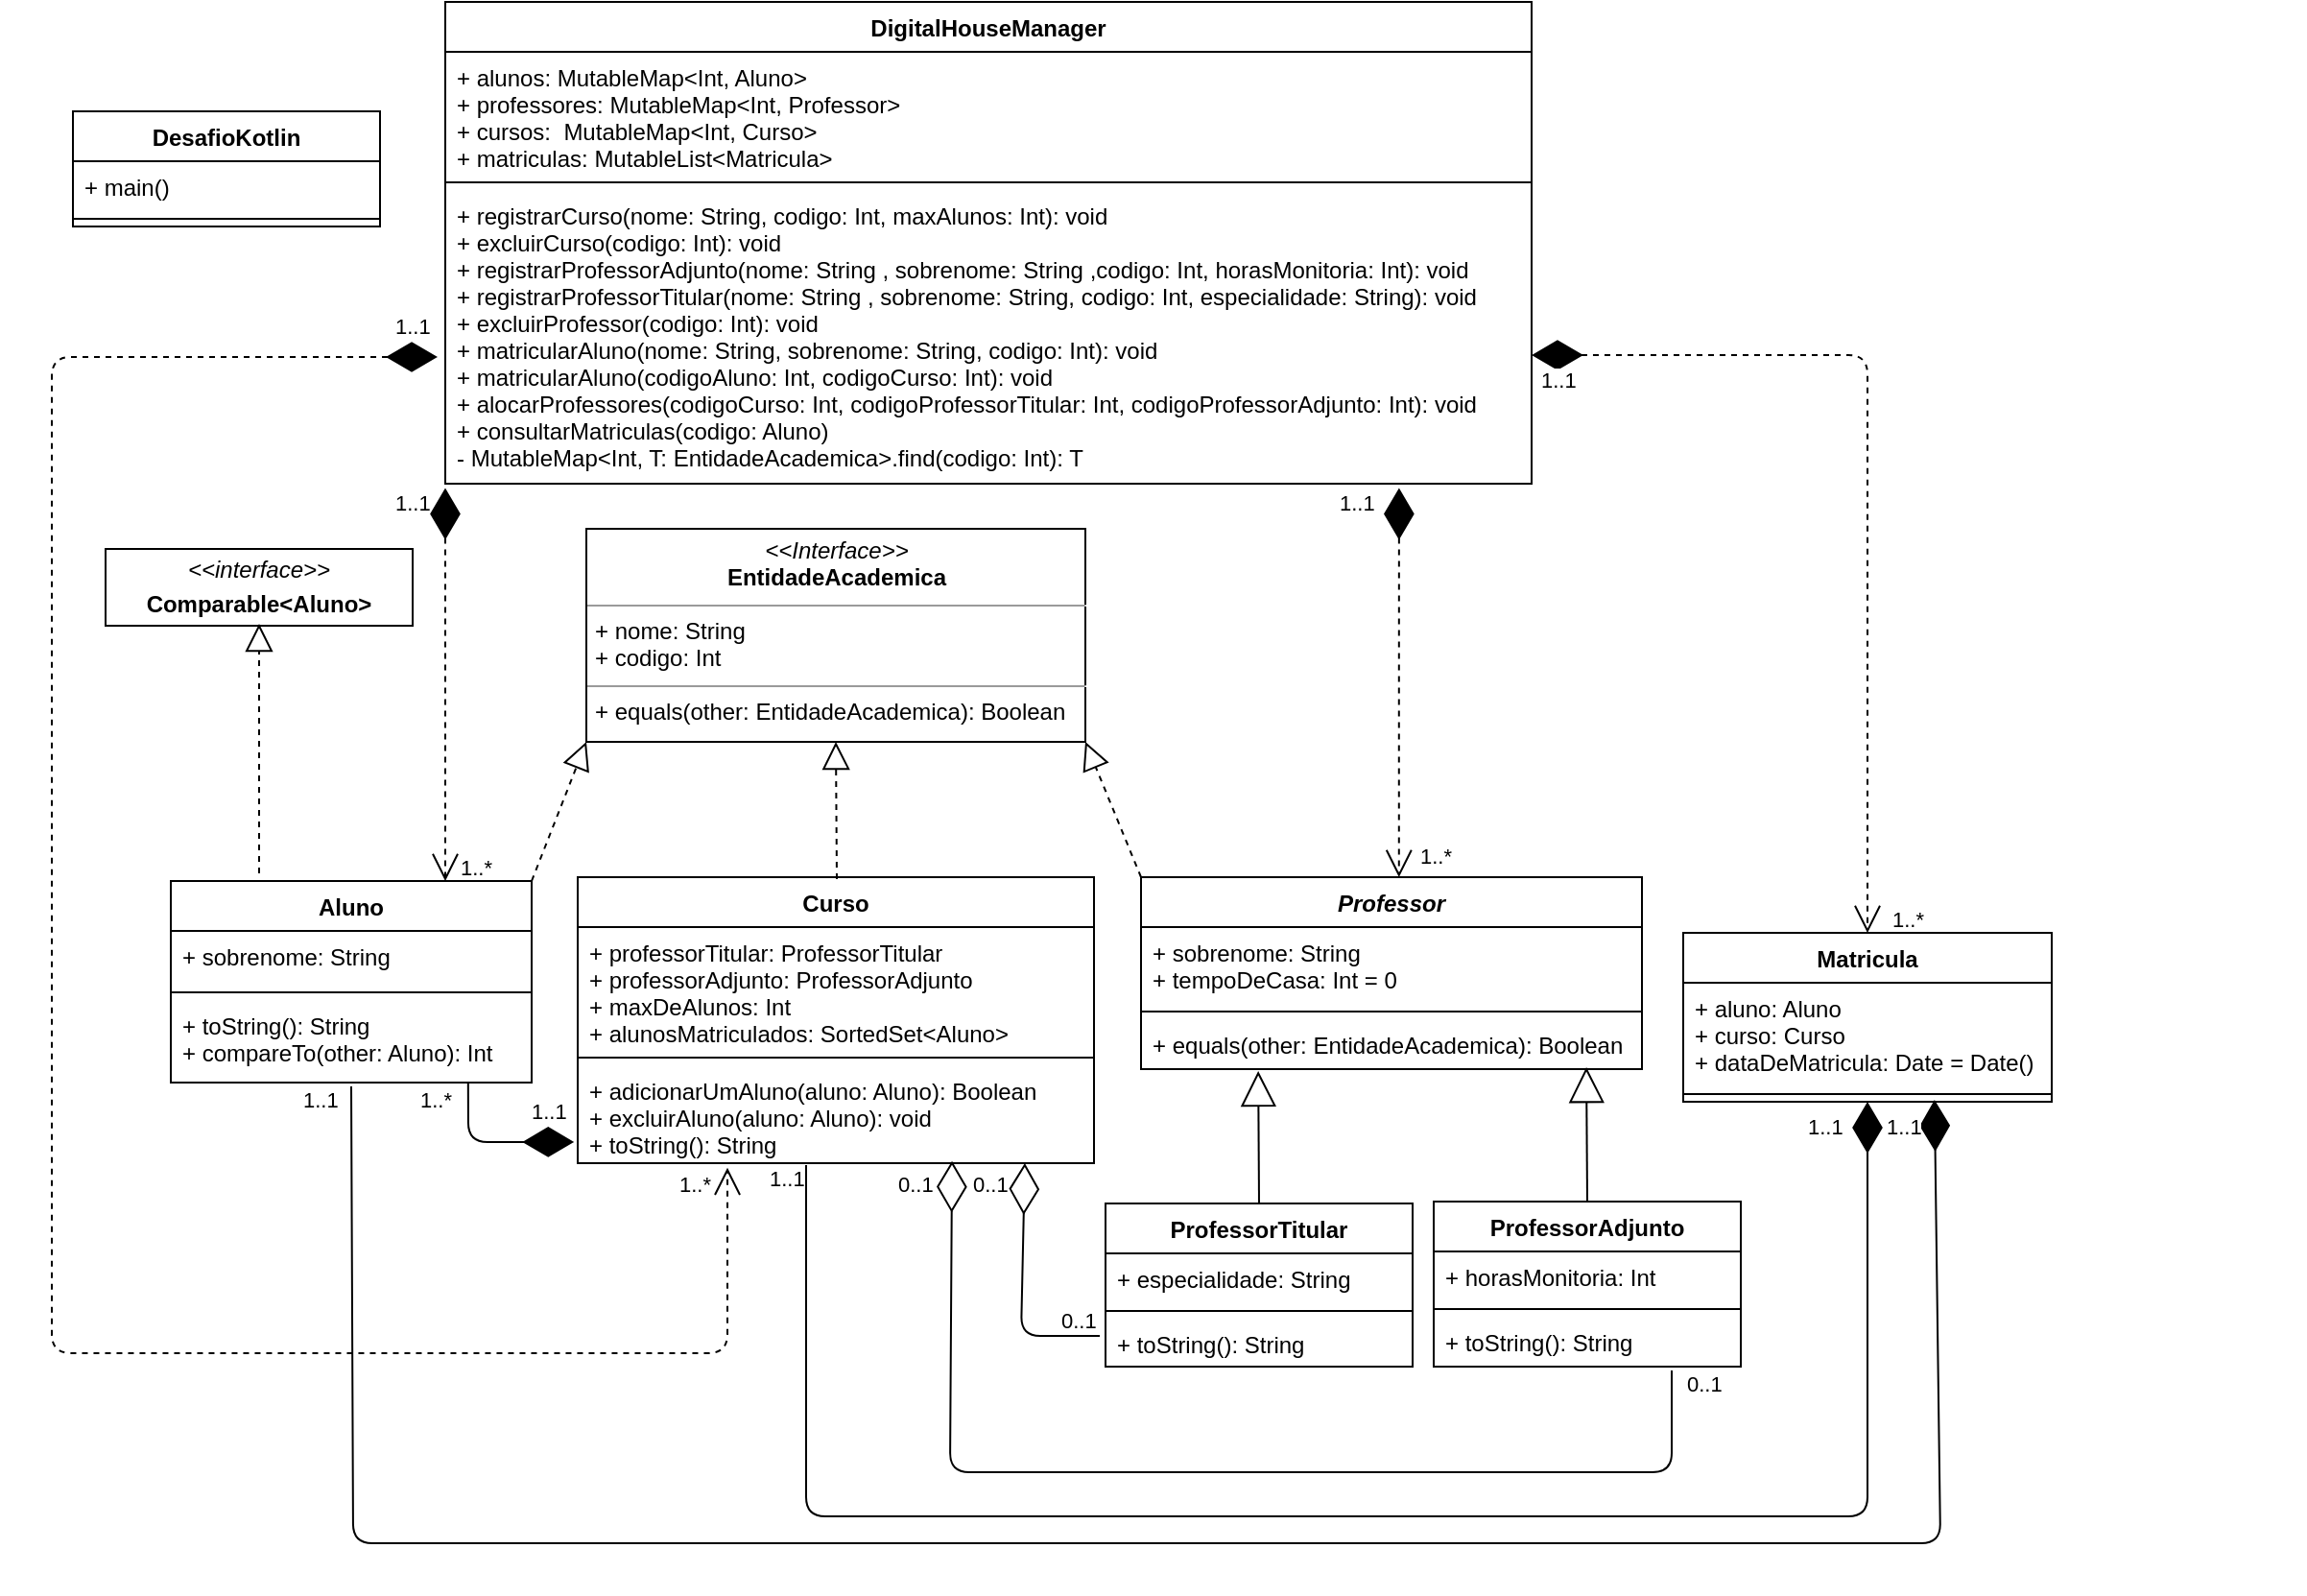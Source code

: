 <mxfile version="13.7.6" type="device"><diagram id="TA4Ik-fwtOm71JZat1J_" name="Page-1"><mxGraphModel dx="1935" dy="1570" grid="0" gridSize="10" guides="1" tooltips="1" connect="1" arrows="1" fold="1" page="1" pageScale="1" pageWidth="827" pageHeight="1169" background="none" math="0" shadow="0"><root><mxCell id="0"/><mxCell id="1" parent="0"/><mxCell id="4JqgGek6J7axMRsAiJ0R-25" value="DigitalHouseManager" style="swimlane;fontStyle=1;align=center;verticalAlign=top;childLayout=stackLayout;horizontal=1;startSize=26;horizontalStack=0;resizeParent=1;resizeParentMax=0;resizeLast=0;collapsible=1;marginBottom=0;" parent="1" vertex="1"><mxGeometry x="51" y="-126" width="566" height="251" as="geometry"/></mxCell><mxCell id="4JqgGek6J7axMRsAiJ0R-26" value="+ alunos: MutableMap&lt;Int, Aluno&gt;&#10;+ professores: MutableMap&lt;Int, Professor&gt;&#10;+ cursos:  MutableMap&lt;Int, Curso&gt;&#10;+ matriculas: MutableList&lt;Matricula&gt;&#10;" style="text;strokeColor=none;fillColor=none;align=left;verticalAlign=top;spacingLeft=4;spacingRight=4;overflow=hidden;rotatable=0;points=[[0,0.5],[1,0.5]];portConstraint=eastwest;" parent="4JqgGek6J7axMRsAiJ0R-25" vertex="1"><mxGeometry y="26" width="566" height="64" as="geometry"/></mxCell><mxCell id="4JqgGek6J7axMRsAiJ0R-27" value="" style="line;strokeWidth=1;fillColor=none;align=left;verticalAlign=middle;spacingTop=-1;spacingLeft=3;spacingRight=3;rotatable=0;labelPosition=right;points=[];portConstraint=eastwest;" parent="4JqgGek6J7axMRsAiJ0R-25" vertex="1"><mxGeometry y="90" width="566" height="8" as="geometry"/></mxCell><mxCell id="4JqgGek6J7axMRsAiJ0R-28" value="+ registrarCurso(nome: String, codigo: Int, maxAlunos: Int): void&#10;+ excluirCurso(codigo: Int): void&#10;+ registrarProfessorAdjunto(nome: String , sobrenome: String ,codigo: Int, horasMonitoria: Int): void&#10;+ registrarProfessorTitular(nome: String , sobrenome: String, codigo: Int, especialidade: String): void&#10;+ excluirProfessor(codigo: Int): void&#10;+ matricularAluno(nome: String, sobrenome: String, codigo: Int): void&#10;+ matricularAluno(codigoAluno: Int, codigoCurso: Int): void&#10;+ alocarProfessores(codigoCurso: Int, codigoProfessorTitular: Int, codigoProfessorAdjunto: Int): void&#10;+ consultarMatriculas(codigo: Aluno)&#10;- MutableMap&lt;Int, T: EntidadeAcademica&gt;.find(codigo: Int): T&#10;&#10;" style="text;strokeColor=none;fillColor=none;align=left;verticalAlign=top;spacingLeft=4;spacingRight=4;overflow=hidden;rotatable=0;points=[[0,0.5],[1,0.5]];portConstraint=eastwest;" parent="4JqgGek6J7axMRsAiJ0R-25" vertex="1"><mxGeometry y="98" width="566" height="153" as="geometry"/></mxCell><mxCell id="4JqgGek6J7axMRsAiJ0R-5" value="Curso" style="swimlane;fontStyle=1;align=center;verticalAlign=top;childLayout=stackLayout;horizontal=1;startSize=26;horizontalStack=0;resizeParent=1;resizeParentMax=0;resizeLast=0;collapsible=1;marginBottom=0;" parent="1" vertex="1"><mxGeometry x="120" y="330" width="269" height="149" as="geometry"/></mxCell><mxCell id="4JqgGek6J7axMRsAiJ0R-6" value="+ professorTitular: ProfessorTitular&#10;+ professorAdjunto: ProfessorAdjunto&#10;+ maxDeAlunos: Int&#10;+ alunosMatriculados: SortedSet&lt;Aluno&gt;" style="text;strokeColor=none;fillColor=none;align=left;verticalAlign=top;spacingLeft=4;spacingRight=4;overflow=hidden;rotatable=0;points=[[0,0.5],[1,0.5]];portConstraint=eastwest;" parent="4JqgGek6J7axMRsAiJ0R-5" vertex="1"><mxGeometry y="26" width="269" height="64" as="geometry"/></mxCell><mxCell id="4JqgGek6J7axMRsAiJ0R-7" value="" style="line;strokeWidth=1;fillColor=none;align=left;verticalAlign=middle;spacingTop=-1;spacingLeft=3;spacingRight=3;rotatable=0;labelPosition=right;points=[];portConstraint=eastwest;" parent="4JqgGek6J7axMRsAiJ0R-5" vertex="1"><mxGeometry y="90" width="269" height="8" as="geometry"/></mxCell><mxCell id="4JqgGek6J7axMRsAiJ0R-8" value="+ adicionarUmAluno(aluno: Aluno): Boolean&#10;+ excluirAluno(aluno: Aluno): void&#10;+ toString(): String" style="text;strokeColor=none;fillColor=none;align=left;verticalAlign=top;spacingLeft=4;spacingRight=4;overflow=hidden;rotatable=0;points=[[0,0.5],[1,0.5]];portConstraint=eastwest;" parent="4JqgGek6J7axMRsAiJ0R-5" vertex="1"><mxGeometry y="98" width="269" height="51" as="geometry"/></mxCell><mxCell id="4JqgGek6J7axMRsAiJ0R-33" value="" style="endArrow=block;endSize=16;endFill=0;html=1;exitX=0.5;exitY=0;exitDx=0;exitDy=0;entryX=0.234;entryY=1.038;entryDx=0;entryDy=0;entryPerimeter=0;" parent="1" source="U7Tj_zJmb85nvKaWJPrt-1" target="4JqgGek6J7axMRsAiJ0R-12" edge="1"><mxGeometry x="-0.358" y="73" width="160" relative="1" as="geometry"><mxPoint x="465" y="500" as="sourcePoint"/><mxPoint x="467" y="432" as="targetPoint"/><mxPoint as="offset"/></mxGeometry></mxCell><mxCell id="4JqgGek6J7axMRsAiJ0R-34" value="" style="endArrow=block;endSize=16;endFill=0;html=1;exitX=0.5;exitY=0;exitDx=0;exitDy=0;entryX=0.889;entryY=0.962;entryDx=0;entryDy=0;entryPerimeter=0;" parent="1" source="U7Tj_zJmb85nvKaWJPrt-5" target="4JqgGek6J7axMRsAiJ0R-12" edge="1"><mxGeometry x="-0.358" y="73" width="160" relative="1" as="geometry"><mxPoint x="650" y="530" as="sourcePoint"/><mxPoint x="636.51" y="499.996" as="targetPoint"/><mxPoint as="offset"/></mxGeometry></mxCell><mxCell id="4JqgGek6J7axMRsAiJ0R-35" value="" style="endArrow=diamondThin;endFill=1;endSize=24;html=1;exitX=0.824;exitY=1;exitDx=0;exitDy=0;exitPerimeter=0;entryX=-0.007;entryY=0.784;entryDx=0;entryDy=0;entryPerimeter=0;" parent="1" source="4JqgGek6J7axMRsAiJ0R-4" target="4JqgGek6J7axMRsAiJ0R-8" edge="1"><mxGeometry width="160" relative="1" as="geometry"><mxPoint x="40" y="520" as="sourcePoint"/><mxPoint x="120" y="454" as="targetPoint"/><Array as="points"><mxPoint x="63" y="468"/></Array></mxGeometry></mxCell><mxCell id="4JqgGek6J7axMRsAiJ0R-39" value="" style="endArrow=diamondThin;endFill=0;endSize=24;html=1;entryX=0.866;entryY=1;entryDx=0;entryDy=0;entryPerimeter=0;" parent="1" target="4JqgGek6J7axMRsAiJ0R-8" edge="1"><mxGeometry width="160" relative="1" as="geometry"><mxPoint x="392" y="569" as="sourcePoint"/><mxPoint x="342" y="490" as="targetPoint"/><Array as="points"><mxPoint x="351" y="569"/></Array></mxGeometry></mxCell><mxCell id="4JqgGek6J7axMRsAiJ0R-40" value="" style="endArrow=diamondThin;endFill=0;endSize=24;html=1;entryX=0.725;entryY=0.977;entryDx=0;entryDy=0;entryPerimeter=0;" parent="1" target="4JqgGek6J7axMRsAiJ0R-8" edge="1"><mxGeometry width="160" relative="1" as="geometry"><mxPoint x="690" y="587" as="sourcePoint"/><mxPoint x="290.0" y="529.998" as="targetPoint"/><Array as="points"><mxPoint x="690" y="640"/><mxPoint x="314" y="640"/></Array></mxGeometry></mxCell><mxCell id="4JqgGek6J7axMRsAiJ0R-42" value="" style="endArrow=open;html=1;endSize=12;startArrow=diamondThin;startSize=24;startFill=1;edgeStyle=orthogonalEdgeStyle;align=left;verticalAlign=bottom;dashed=1;exitX=0.878;exitY=1.015;exitDx=0;exitDy=0;exitPerimeter=0;" parent="1" source="4JqgGek6J7axMRsAiJ0R-28" target="4JqgGek6J7axMRsAiJ0R-9" edge="1"><mxGeometry x="-1" y="3" relative="1" as="geometry"><mxPoint x="600" y="113" as="sourcePoint"/><mxPoint x="490" y="290" as="targetPoint"/><Array as="points"><mxPoint x="548" y="233"/><mxPoint x="548" y="233"/></Array></mxGeometry></mxCell><mxCell id="4JqgGek6J7axMRsAiJ0R-45" value="" style="endArrow=open;html=1;endSize=12;startArrow=diamondThin;startSize=24;startFill=1;edgeStyle=orthogonalEdgeStyle;align=left;verticalAlign=bottom;dashed=1;entryX=0.5;entryY=0;entryDx=0;entryDy=0;" parent="1" source="4JqgGek6J7axMRsAiJ0R-28" target="4JqgGek6J7axMRsAiJ0R-21" edge="1"><mxGeometry x="-1" y="3" relative="1" as="geometry"><mxPoint x="635" y="58" as="sourcePoint"/><mxPoint x="860" y="330" as="targetPoint"/><Array as="points"><mxPoint x="792" y="58"/></Array></mxGeometry></mxCell><mxCell id="4JqgGek6J7axMRsAiJ0R-46" value="" style="endArrow=open;html=1;endSize=12;startArrow=diamondThin;startSize=24;startFill=1;edgeStyle=orthogonalEdgeStyle;align=left;verticalAlign=bottom;dashed=1;exitX=0;exitY=1.015;exitDx=0;exitDy=0;exitPerimeter=0;" parent="1" source="4JqgGek6J7axMRsAiJ0R-28" target="4JqgGek6J7axMRsAiJ0R-1" edge="1"><mxGeometry x="-0.13" y="-130" relative="1" as="geometry"><mxPoint x="40" y="310" as="sourcePoint"/><mxPoint x="61" y="559" as="targetPoint"/><Array as="points"><mxPoint x="74" y="390"/><mxPoint x="61" y="390"/></Array><mxPoint x="119" y="-130" as="offset"/></mxGeometry></mxCell><mxCell id="4JqgGek6J7axMRsAiJ0R-51" value="&lt;p style=&quot;margin: 0px ; margin-top: 4px ; text-align: center&quot;&gt;&lt;i&gt;&amp;lt;&amp;lt;interface&amp;gt;&amp;gt;&lt;/i&gt;&lt;/p&gt;&lt;p style=&quot;margin: 0px ; margin-top: 4px ; text-align: center&quot;&gt;&lt;b&gt;Comparable&amp;lt;Aluno&amp;gt;&lt;/b&gt;&lt;/p&gt;" style="verticalAlign=top;align=left;overflow=fill;fontSize=12;fontFamily=Helvetica;html=1;" parent="1" vertex="1"><mxGeometry x="-126" y="159" width="160" height="40" as="geometry"/></mxCell><mxCell id="4JqgGek6J7axMRsAiJ0R-53" value="" style="endArrow=block;dashed=1;endFill=0;endSize=12;html=1;" parent="1" edge="1"><mxGeometry width="160" relative="1" as="geometry"><mxPoint x="-46" y="328" as="sourcePoint"/><mxPoint x="-46" y="198" as="targetPoint"/></mxGeometry></mxCell><mxCell id="4JqgGek6J7axMRsAiJ0R-58" value="1..*" style="edgeLabel;resizable=0;html=1;align=left;verticalAlign=top;" parent="1" connectable="0" vertex="1"><mxGeometry x="49" y="316" as="geometry"><mxPoint x="8" y="-4" as="offset"/></mxGeometry></mxCell><mxCell id="4JqgGek6J7axMRsAiJ0R-57" value="1..1" style="edgeLabel;resizable=0;html=1;align=left;verticalAlign=top;" parent="1" connectable="0" vertex="1"><mxGeometry x="23" y="30" width="220" as="geometry"/></mxCell><mxCell id="4JqgGek6J7axMRsAiJ0R-59" value="0..1" style="edgeLabel;resizable=0;html=1;align=left;verticalAlign=top;" parent="1" connectable="0" vertex="1"><mxGeometry x="696" y="581" as="geometry"/></mxCell><mxCell id="4JqgGek6J7axMRsAiJ0R-60" value="0..1" style="edgeLabel;resizable=0;html=1;align=left;verticalAlign=top;" parent="1" connectable="0" vertex="1"><mxGeometry x="324" y="477" as="geometry"/></mxCell><mxCell id="4JqgGek6J7axMRsAiJ0R-62" value="0..1" style="edgeLabel;resizable=0;html=1;align=left;verticalAlign=top;" parent="1" connectable="0" vertex="1"><mxGeometry x="285" y="477" as="geometry"/></mxCell><mxCell id="4JqgGek6J7axMRsAiJ0R-63" value="1..*" style="edgeLabel;resizable=0;html=1;align=left;verticalAlign=top;" parent="1" connectable="0" vertex="1"><mxGeometry x="795" y="343" as="geometry"><mxPoint x="8" y="-4" as="offset"/></mxGeometry></mxCell><mxCell id="4JqgGek6J7axMRsAiJ0R-66" value="" style="endArrow=none;endFill=0;endSize=6;html=1;exitX=0.682;exitY=0.875;exitDx=0;exitDy=0;exitPerimeter=0;startArrow=diamondThin;startFill=1;startSize=24;entryX=0.5;entryY=1.047;entryDx=0;entryDy=0;entryPerimeter=0;" parent="1" source="4JqgGek6J7axMRsAiJ0R-23" target="4JqgGek6J7axMRsAiJ0R-4" edge="1"><mxGeometry width="160" relative="1" as="geometry"><mxPoint x="830" y="450" as="sourcePoint"/><mxPoint x="3" y="459" as="targetPoint"/><Array as="points"><mxPoint x="830" y="677"/><mxPoint x="3" y="677"/></Array></mxGeometry></mxCell><mxCell id="4JqgGek6J7axMRsAiJ0R-67" value="" style="endArrow=none;endFill=0;endSize=6;html=1;exitX=0.5;exitY=1;exitDx=0;exitDy=0;startArrow=diamondThin;startFill=1;startSize=24;" parent="1" source="4JqgGek6J7axMRsAiJ0R-21" edge="1"><mxGeometry width="160" relative="1" as="geometry"><mxPoint x="880" y="450" as="sourcePoint"/><mxPoint x="239" y="480" as="targetPoint"/><Array as="points"><mxPoint x="792" y="663"/><mxPoint x="239" y="663"/><mxPoint x="239" y="603"/></Array></mxGeometry></mxCell><mxCell id="4JqgGek6J7axMRsAiJ0R-68" value="1..1" style="edgeLabel;resizable=0;html=1;align=left;verticalAlign=top;" parent="1" connectable="0" vertex="1"><mxGeometry x="23" y="122" width="220" as="geometry"/></mxCell><mxCell id="4JqgGek6J7axMRsAiJ0R-69" value="1..1" style="edgeLabel;resizable=0;html=1;align=left;verticalAlign=top;" parent="1" connectable="0" vertex="1"><mxGeometry x="759" y="447" width="220" as="geometry"/></mxCell><mxCell id="4JqgGek6J7axMRsAiJ0R-70" value="1..1" style="edgeLabel;resizable=0;html=1;align=left;verticalAlign=top;" parent="1" connectable="0" vertex="1"><mxGeometry x="515" y="122" width="220" as="geometry"/></mxCell><mxCell id="4JqgGek6J7axMRsAiJ0R-71" value="1..1" style="edgeLabel;resizable=0;html=1;align=left;verticalAlign=top;" parent="1" connectable="0" vertex="1"><mxGeometry x="94" y="439" width="220" as="geometry"/></mxCell><mxCell id="4JqgGek6J7axMRsAiJ0R-72" value="1..1" style="edgeLabel;resizable=0;html=1;align=left;verticalAlign=top;" parent="1" connectable="0" vertex="1"><mxGeometry x="800" y="447" width="220" as="geometry"/></mxCell><mxCell id="4JqgGek6J7axMRsAiJ0R-73" value="1..1" style="edgeLabel;resizable=0;html=1;align=left;verticalAlign=top;" parent="1" connectable="0" vertex="1"><mxGeometry x="-25" y="433" width="220" as="geometry"/></mxCell><mxCell id="4JqgGek6J7axMRsAiJ0R-74" value="1..*" style="edgeLabel;resizable=0;html=1;align=left;verticalAlign=top;" parent="1" connectable="0" vertex="1"><mxGeometry x="171" y="477" width="220" as="geometry"/></mxCell><mxCell id="4JqgGek6J7axMRsAiJ0R-75" value="1..1" style="edgeLabel;resizable=0;html=1;align=left;verticalAlign=top;" parent="1" connectable="0" vertex="1"><mxGeometry x="620" y="58" width="220" as="geometry"/></mxCell><mxCell id="4JqgGek6J7axMRsAiJ0R-76" value="1..*" style="edgeLabel;resizable=0;html=1;align=left;verticalAlign=top;" parent="1" connectable="0" vertex="1"><mxGeometry x="36" y="433" width="220" as="geometry"/></mxCell><mxCell id="4JqgGek6J7axMRsAiJ0R-78" value="1..1" style="edgeLabel;resizable=0;html=1;align=left;verticalAlign=top;" parent="1" connectable="0" vertex="1"><mxGeometry x="218" y="474" width="220" as="geometry"/></mxCell><mxCell id="4JqgGek6J7axMRsAiJ0R-79" value="1..*" style="edgeLabel;resizable=0;html=1;align=left;verticalAlign=top;" parent="1" connectable="0" vertex="1"><mxGeometry x="557" y="306" width="220" as="geometry"/></mxCell><mxCell id="U7Tj_zJmb85nvKaWJPrt-13" value="&lt;p style=&quot;margin: 0px ; margin-top: 4px ; text-align: center&quot;&gt;&lt;i&gt;&amp;lt;&amp;lt;Interface&amp;gt;&amp;gt;&lt;/i&gt;&lt;br&gt;&lt;b&gt;EntidadeAcademica&lt;/b&gt;&lt;/p&gt;&lt;hr size=&quot;1&quot;&gt;&lt;p style=&quot;margin: 0px ; margin-left: 4px&quot;&gt;+ nome: String&lt;br&gt;+ codigo: Int&lt;/p&gt;&lt;hr size=&quot;1&quot;&gt;&lt;p style=&quot;margin: 0px ; margin-left: 4px&quot;&gt;+ equals(other: EntidadeAcademica): Boolean&lt;br&gt;&lt;/p&gt;" style="verticalAlign=top;align=left;overflow=fill;fontSize=12;fontFamily=Helvetica;html=1;" parent="1" vertex="1"><mxGeometry x="124.5" y="148.5" width="260" height="111" as="geometry"/></mxCell><mxCell id="4JqgGek6J7axMRsAiJ0R-1" value="Aluno" style="swimlane;fontStyle=1;align=center;verticalAlign=top;childLayout=stackLayout;horizontal=1;startSize=26;horizontalStack=0;resizeParent=1;resizeParentMax=0;resizeLast=0;collapsible=1;marginBottom=0;" parent="1" vertex="1"><mxGeometry x="-92" y="332" width="188" height="105" as="geometry"/></mxCell><mxCell id="4JqgGek6J7axMRsAiJ0R-2" value="+ sobrenome: String&#10;" style="text;strokeColor=none;fillColor=none;align=left;verticalAlign=top;spacingLeft=4;spacingRight=4;overflow=hidden;rotatable=0;points=[[0,0.5],[1,0.5]];portConstraint=eastwest;" parent="4JqgGek6J7axMRsAiJ0R-1" vertex="1"><mxGeometry y="26" width="188" height="28" as="geometry"/></mxCell><mxCell id="4JqgGek6J7axMRsAiJ0R-3" value="" style="line;strokeWidth=1;fillColor=none;align=left;verticalAlign=middle;spacingTop=-1;spacingLeft=3;spacingRight=3;rotatable=0;labelPosition=right;points=[];portConstraint=eastwest;" parent="4JqgGek6J7axMRsAiJ0R-1" vertex="1"><mxGeometry y="54" width="188" height="8" as="geometry"/></mxCell><mxCell id="4JqgGek6J7axMRsAiJ0R-4" value="+ toString(): String&#10;+ compareTo(other: Aluno): Int" style="text;strokeColor=none;fillColor=none;align=left;verticalAlign=top;spacingLeft=4;spacingRight=4;overflow=hidden;rotatable=0;points=[[0,0.5],[1,0.5]];portConstraint=eastwest;" parent="4JqgGek6J7axMRsAiJ0R-1" vertex="1"><mxGeometry y="62" width="188" height="43" as="geometry"/></mxCell><mxCell id="U7Tj_zJmb85nvKaWJPrt-14" value="" style="endArrow=block;dashed=1;endFill=0;endSize=12;html=1;entryX=0;entryY=1;entryDx=0;entryDy=0;exitX=1;exitY=0;exitDx=0;exitDy=0;" parent="1" source="4JqgGek6J7axMRsAiJ0R-1" target="U7Tj_zJmb85nvKaWJPrt-13" edge="1"><mxGeometry width="160" relative="1" as="geometry"><mxPoint y="331" as="sourcePoint"/><mxPoint x="-11" y="223" as="targetPoint"/></mxGeometry></mxCell><mxCell id="U7Tj_zJmb85nvKaWJPrt-15" value="" style="endArrow=block;dashed=1;endFill=0;endSize=12;html=1;entryX=0.5;entryY=1;entryDx=0;entryDy=0;" parent="1" target="U7Tj_zJmb85nvKaWJPrt-13" edge="1"><mxGeometry width="160" relative="1" as="geometry"><mxPoint x="255" y="331" as="sourcePoint"/><mxPoint x="373.5" y="259.5" as="targetPoint"/></mxGeometry></mxCell><mxCell id="U7Tj_zJmb85nvKaWJPrt-16" value="" style="endArrow=block;dashed=1;endFill=0;endSize=12;html=1;entryX=1;entryY=1;entryDx=0;entryDy=0;exitX=0;exitY=0;exitDx=0;exitDy=0;" parent="1" source="4JqgGek6J7axMRsAiJ0R-9" target="U7Tj_zJmb85nvKaWJPrt-13" edge="1"><mxGeometry width="160" relative="1" as="geometry"><mxPoint x="361.5" y="335.5" as="sourcePoint"/><mxPoint x="361" y="264" as="targetPoint"/></mxGeometry></mxCell><mxCell id="4JqgGek6J7axMRsAiJ0R-29" value="DesafioKotlin" style="swimlane;fontStyle=1;align=center;verticalAlign=top;childLayout=stackLayout;horizontal=1;startSize=26;horizontalStack=0;resizeParent=1;resizeParentMax=0;resizeLast=0;collapsible=1;marginBottom=0;" parent="1" vertex="1"><mxGeometry x="-143" y="-69" width="160" height="60" as="geometry"/></mxCell><mxCell id="4JqgGek6J7axMRsAiJ0R-30" value="+ main()" style="text;strokeColor=none;fillColor=none;align=left;verticalAlign=top;spacingLeft=4;spacingRight=4;overflow=hidden;rotatable=0;points=[[0,0.5],[1,0.5]];portConstraint=eastwest;" parent="4JqgGek6J7axMRsAiJ0R-29" vertex="1"><mxGeometry y="26" width="160" height="26" as="geometry"/></mxCell><mxCell id="4JqgGek6J7axMRsAiJ0R-31" value="" style="line;strokeWidth=1;fillColor=none;align=left;verticalAlign=middle;spacingTop=-1;spacingLeft=3;spacingRight=3;rotatable=0;labelPosition=right;points=[];portConstraint=eastwest;" parent="4JqgGek6J7axMRsAiJ0R-29" vertex="1"><mxGeometry y="52" width="160" height="8" as="geometry"/></mxCell><mxCell id="4JqgGek6J7axMRsAiJ0R-21" value="Matricula" style="swimlane;fontStyle=1;align=center;verticalAlign=top;childLayout=stackLayout;horizontal=1;startSize=26;horizontalStack=0;resizeParent=1;resizeParentMax=0;resizeLast=0;collapsible=1;marginBottom=0;" parent="1" vertex="1"><mxGeometry x="696" y="359" width="192" height="88" as="geometry"/></mxCell><mxCell id="4JqgGek6J7axMRsAiJ0R-22" value="+ aluno: Aluno&#10;+ curso: Curso&#10;+ dataDeMatricula: Date = Date()" style="text;strokeColor=none;fillColor=none;align=left;verticalAlign=top;spacingLeft=4;spacingRight=4;overflow=hidden;rotatable=0;points=[[0,0.5],[1,0.5]];portConstraint=eastwest;" parent="4JqgGek6J7axMRsAiJ0R-21" vertex="1"><mxGeometry y="26" width="192" height="54" as="geometry"/></mxCell><mxCell id="4JqgGek6J7axMRsAiJ0R-23" value="" style="line;strokeWidth=1;fillColor=none;align=left;verticalAlign=middle;spacingTop=-1;spacingLeft=3;spacingRight=3;rotatable=0;labelPosition=right;points=[];portConstraint=eastwest;" parent="4JqgGek6J7axMRsAiJ0R-21" vertex="1"><mxGeometry y="80" width="192" height="8" as="geometry"/></mxCell><mxCell id="4JqgGek6J7axMRsAiJ0R-9" value="Professor" style="swimlane;fontStyle=3;align=center;verticalAlign=top;childLayout=stackLayout;horizontal=1;startSize=26;horizontalStack=0;resizeParent=1;resizeParentMax=0;resizeLast=0;collapsible=1;marginBottom=0;" parent="1" vertex="1"><mxGeometry x="413.5" y="330" width="261" height="100" as="geometry"/></mxCell><mxCell id="4JqgGek6J7axMRsAiJ0R-10" value="+ sobrenome: String&#10;+ tempoDeCasa: Int = 0" style="text;strokeColor=none;fillColor=none;align=left;verticalAlign=top;spacingLeft=4;spacingRight=4;overflow=hidden;rotatable=0;points=[[0,0.5],[1,0.5]];portConstraint=eastwest;" parent="4JqgGek6J7axMRsAiJ0R-9" vertex="1"><mxGeometry y="26" width="261" height="40" as="geometry"/></mxCell><mxCell id="4JqgGek6J7axMRsAiJ0R-11" value="" style="line;strokeWidth=1;fillColor=none;align=left;verticalAlign=middle;spacingTop=-1;spacingLeft=3;spacingRight=3;rotatable=0;labelPosition=right;points=[];portConstraint=eastwest;" parent="4JqgGek6J7axMRsAiJ0R-9" vertex="1"><mxGeometry y="66" width="261" height="8" as="geometry"/></mxCell><mxCell id="4JqgGek6J7axMRsAiJ0R-12" value="+ equals(other: EntidadeAcademica): Boolean" style="text;strokeColor=none;fillColor=none;align=left;verticalAlign=top;spacingLeft=4;spacingRight=4;overflow=hidden;rotatable=0;points=[[0,0.5],[1,0.5]];portConstraint=eastwest;" parent="4JqgGek6J7axMRsAiJ0R-9" vertex="1"><mxGeometry y="74" width="261" height="26" as="geometry"/></mxCell><mxCell id="U7Tj_zJmb85nvKaWJPrt-1" value="ProfessorTitular" style="swimlane;fontStyle=1;align=center;verticalAlign=top;childLayout=stackLayout;horizontal=1;startSize=26;horizontalStack=0;resizeParent=1;resizeParentMax=0;resizeLast=0;collapsible=1;marginBottom=0;" parent="1" vertex="1"><mxGeometry x="395" y="500" width="160" height="85" as="geometry"/></mxCell><mxCell id="U7Tj_zJmb85nvKaWJPrt-2" value="+ especialidade: String" style="text;strokeColor=none;fillColor=none;align=left;verticalAlign=top;spacingLeft=4;spacingRight=4;overflow=hidden;rotatable=0;points=[[0,0.5],[1,0.5]];portConstraint=eastwest;" parent="U7Tj_zJmb85nvKaWJPrt-1" vertex="1"><mxGeometry y="26" width="160" height="26" as="geometry"/></mxCell><mxCell id="U7Tj_zJmb85nvKaWJPrt-3" value="" style="line;strokeWidth=1;fillColor=none;align=left;verticalAlign=middle;spacingTop=-1;spacingLeft=3;spacingRight=3;rotatable=0;labelPosition=right;points=[];portConstraint=eastwest;" parent="U7Tj_zJmb85nvKaWJPrt-1" vertex="1"><mxGeometry y="52" width="160" height="8" as="geometry"/></mxCell><mxCell id="U7Tj_zJmb85nvKaWJPrt-4" value="+ toString(): String" style="text;strokeColor=none;fillColor=none;align=left;verticalAlign=top;spacingLeft=4;spacingRight=4;overflow=hidden;rotatable=0;points=[[0,0.5],[1,0.5]];portConstraint=eastwest;" parent="U7Tj_zJmb85nvKaWJPrt-1" vertex="1"><mxGeometry y="60" width="160" height="25" as="geometry"/></mxCell><mxCell id="U7Tj_zJmb85nvKaWJPrt-5" value="ProfessorAdjunto" style="swimlane;fontStyle=1;align=center;verticalAlign=top;childLayout=stackLayout;horizontal=1;startSize=26;horizontalStack=0;resizeParent=1;resizeParentMax=0;resizeLast=0;collapsible=1;marginBottom=0;" parent="1" vertex="1"><mxGeometry x="566" y="499" width="160" height="86" as="geometry"/></mxCell><mxCell id="U7Tj_zJmb85nvKaWJPrt-6" value="+ horasMonitoria: Int" style="text;strokeColor=none;fillColor=none;align=left;verticalAlign=top;spacingLeft=4;spacingRight=4;overflow=hidden;rotatable=0;points=[[0,0.5],[1,0.5]];portConstraint=eastwest;" parent="U7Tj_zJmb85nvKaWJPrt-5" vertex="1"><mxGeometry y="26" width="160" height="26" as="geometry"/></mxCell><mxCell id="U7Tj_zJmb85nvKaWJPrt-7" value="" style="line;strokeWidth=1;fillColor=none;align=left;verticalAlign=middle;spacingTop=-1;spacingLeft=3;spacingRight=3;rotatable=0;labelPosition=right;points=[];portConstraint=eastwest;" parent="U7Tj_zJmb85nvKaWJPrt-5" vertex="1"><mxGeometry y="52" width="160" height="8" as="geometry"/></mxCell><mxCell id="U7Tj_zJmb85nvKaWJPrt-8" value="+ toString(): String" style="text;strokeColor=none;fillColor=none;align=left;verticalAlign=top;spacingLeft=4;spacingRight=4;overflow=hidden;rotatable=0;points=[[0,0.5],[1,0.5]];portConstraint=eastwest;" parent="U7Tj_zJmb85nvKaWJPrt-5" vertex="1"><mxGeometry y="60" width="160" height="26" as="geometry"/></mxCell><mxCell id="U7Tj_zJmb85nvKaWJPrt-19" value="" style="endArrow=open;html=1;endSize=12;startArrow=diamondThin;startSize=24;startFill=1;edgeStyle=orthogonalEdgeStyle;align=left;verticalAlign=bottom;entryX=0.29;entryY=1.047;entryDx=0;entryDy=0;entryPerimeter=0;dashed=1;" parent="1" target="4JqgGek6J7axMRsAiJ0R-8" edge="1"><mxGeometry x="-0.257" y="66" relative="1" as="geometry"><mxPoint x="47" y="59" as="sourcePoint"/><mxPoint x="202" y="613" as="targetPoint"/><Array as="points"><mxPoint x="-154" y="59"/><mxPoint x="-154" y="578"/><mxPoint x="198" y="578"/></Array><mxPoint x="-61" y="42" as="offset"/></mxGeometry></mxCell><mxCell id="U7Tj_zJmb85nvKaWJPrt-22" value="0..1" style="edgeLabel;resizable=0;html=1;align=left;verticalAlign=top;" parent="1" connectable="0" vertex="1"><mxGeometry x="370" y="548" as="geometry"/></mxCell></root></mxGraphModel></diagram></mxfile>